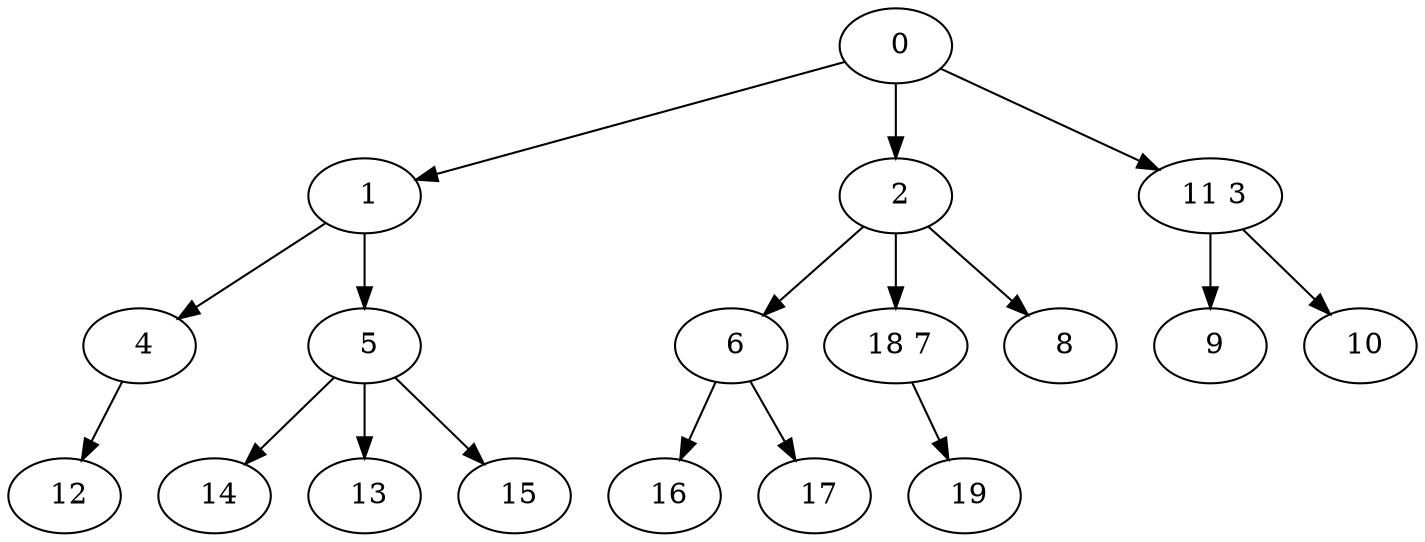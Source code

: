 digraph mytree {
" 0" -> " 1";
" 0" -> " 2";
" 0" -> " 11 3";
" 1" -> " 4";
" 1" -> " 5";
" 2" -> " 6";
" 2" -> " 18 7";
" 2" -> " 8";
" 11 3" -> " 9";
" 11 3" -> " 10";
" 4" -> " 12";
" 5" -> " 14";
" 5" -> " 13";
" 5" -> " 15";
" 6" -> " 16";
" 6" -> " 17";
" 18 7" -> " 19";
" 12";
" 14";
" 13";
" 15";
" 8";
" 16";
" 17";
" 19";
" 9";
" 10";
}
